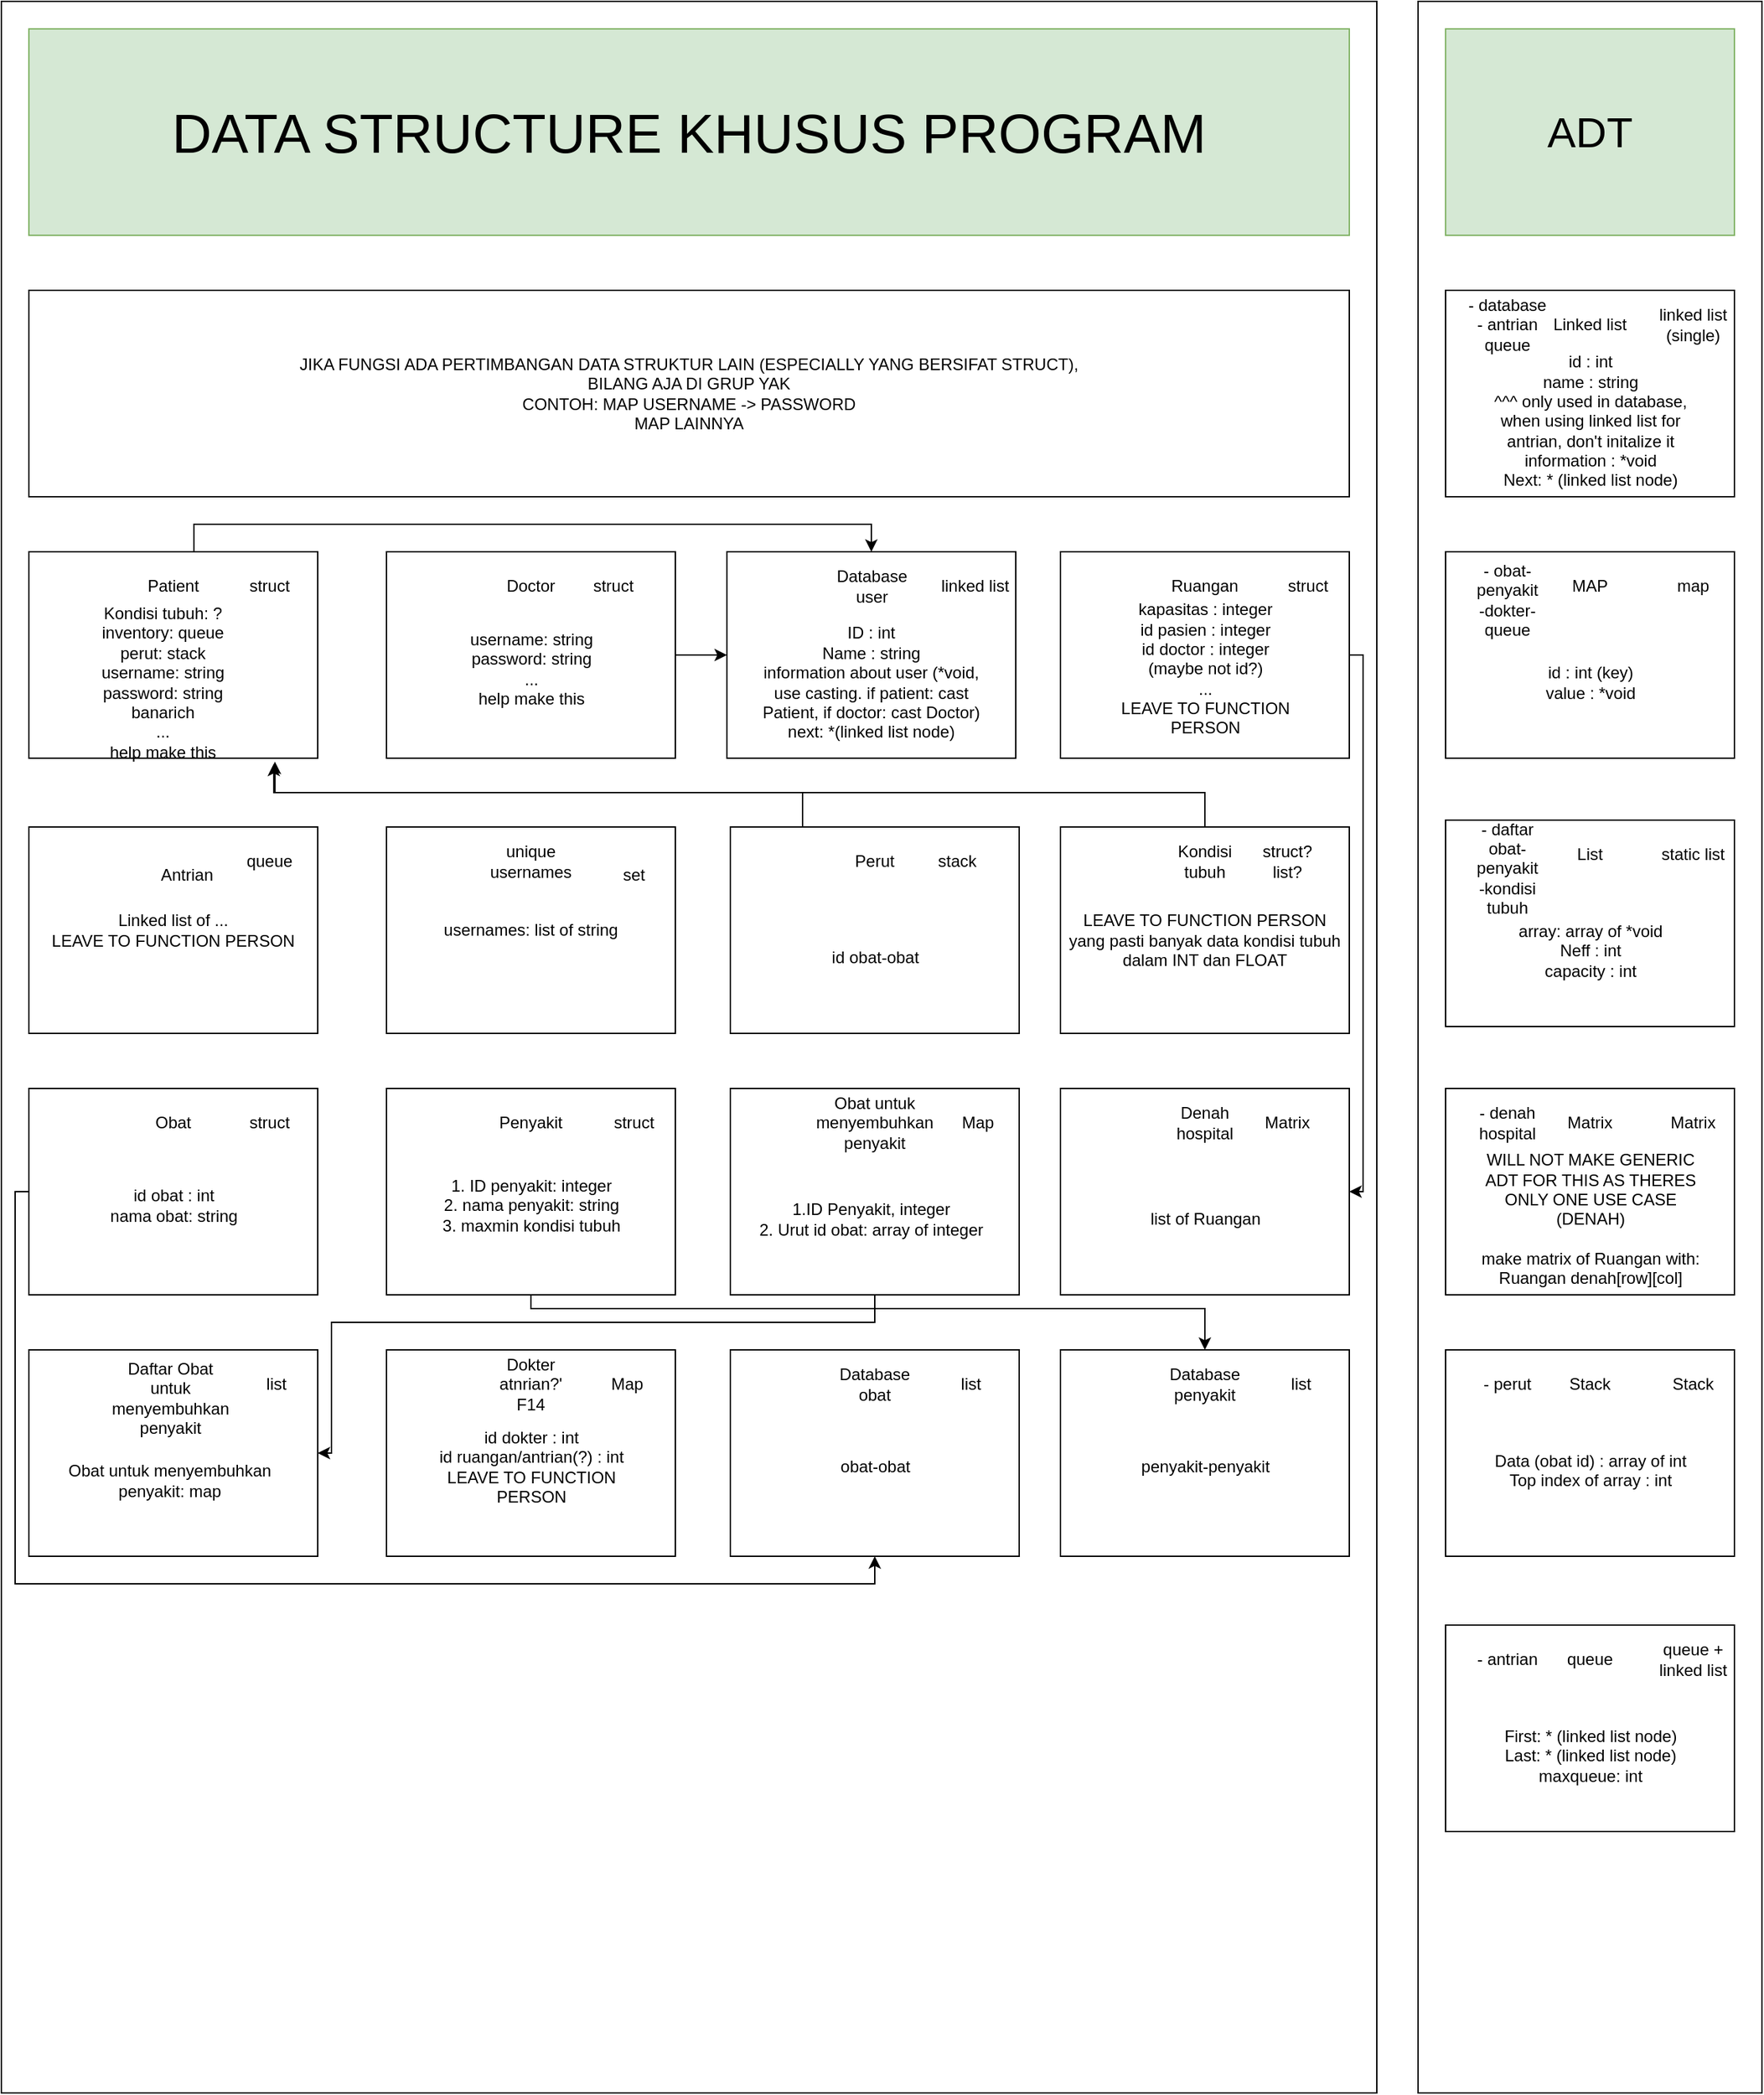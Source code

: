 <mxfile version="26.2.9">
  <diagram name="Page-1" id="8-VR7iJMcNqdX3meWGVy">
    <mxGraphModel dx="1547" dy="2556" grid="1" gridSize="10" guides="1" tooltips="1" connect="1" arrows="1" fold="1" page="1" pageScale="1" pageWidth="850" pageHeight="1100" math="0" shadow="0">
      <root>
        <mxCell id="0" />
        <mxCell id="1" parent="0" />
        <mxCell id="qRzVWy2TUR5vVs1TbLW0-101" value="" style="rounded=0;whiteSpace=wrap;html=1;fillColor=none;" vertex="1" parent="1">
          <mxGeometry x="80" y="-120" width="1000" height="1520" as="geometry" />
        </mxCell>
        <mxCell id="qRzVWy2TUR5vVs1TbLW0-126" style="edgeStyle=orthogonalEdgeStyle;rounded=0;orthogonalLoop=1;jettySize=auto;html=1;exitX=1;exitY=0.5;exitDx=0;exitDy=0;entryX=0;entryY=0.5;entryDx=0;entryDy=0;" edge="1" parent="1" source="qRzVWy2TUR5vVs1TbLW0-5" target="qRzVWy2TUR5vVs1TbLW0-29">
          <mxGeometry relative="1" as="geometry" />
        </mxCell>
        <mxCell id="qRzVWy2TUR5vVs1TbLW0-5" value="" style="rounded=0;whiteSpace=wrap;html=1;" vertex="1" parent="1">
          <mxGeometry x="360" y="280" width="210" height="150" as="geometry" />
        </mxCell>
        <mxCell id="qRzVWy2TUR5vVs1TbLW0-124" style="edgeStyle=orthogonalEdgeStyle;rounded=0;orthogonalLoop=1;jettySize=auto;html=1;exitX=1;exitY=0.5;exitDx=0;exitDy=0;entryX=0.5;entryY=0;entryDx=0;entryDy=0;" edge="1" parent="1" source="qRzVWy2TUR5vVs1TbLW0-2" target="qRzVWy2TUR5vVs1TbLW0-29">
          <mxGeometry relative="1" as="geometry">
            <Array as="points">
              <mxPoint x="220" y="355" />
              <mxPoint x="220" y="260" />
              <mxPoint x="713" y="260" />
            </Array>
          </mxGeometry>
        </mxCell>
        <mxCell id="qRzVWy2TUR5vVs1TbLW0-2" value="" style="rounded=0;whiteSpace=wrap;html=1;" vertex="1" parent="1">
          <mxGeometry x="100" y="280" width="210" height="150" as="geometry" />
        </mxCell>
        <mxCell id="qRzVWy2TUR5vVs1TbLW0-3" value="Patient" style="text;html=1;align=center;verticalAlign=middle;whiteSpace=wrap;rounded=0;" vertex="1" parent="1">
          <mxGeometry x="175" y="290" width="60" height="30" as="geometry" />
        </mxCell>
        <mxCell id="qRzVWy2TUR5vVs1TbLW0-4" value="Doctor" style="text;html=1;align=center;verticalAlign=middle;whiteSpace=wrap;rounded=0;" vertex="1" parent="1">
          <mxGeometry x="435" y="290" width="60" height="30" as="geometry" />
        </mxCell>
        <mxCell id="qRzVWy2TUR5vVs1TbLW0-127" style="edgeStyle=orthogonalEdgeStyle;rounded=0;orthogonalLoop=1;jettySize=auto;html=1;exitX=1;exitY=0.5;exitDx=0;exitDy=0;entryX=1;entryY=0.5;entryDx=0;entryDy=0;" edge="1" parent="1" source="qRzVWy2TUR5vVs1TbLW0-8" target="qRzVWy2TUR5vVs1TbLW0-27">
          <mxGeometry relative="1" as="geometry">
            <Array as="points">
              <mxPoint x="1070" y="355" />
              <mxPoint x="1070" y="745" />
            </Array>
          </mxGeometry>
        </mxCell>
        <mxCell id="qRzVWy2TUR5vVs1TbLW0-8" value="" style="rounded=0;whiteSpace=wrap;html=1;" vertex="1" parent="1">
          <mxGeometry x="850" y="280" width="210" height="150" as="geometry" />
        </mxCell>
        <mxCell id="qRzVWy2TUR5vVs1TbLW0-9" value="Ruangan" style="text;html=1;align=center;verticalAlign=middle;whiteSpace=wrap;rounded=0;" vertex="1" parent="1">
          <mxGeometry x="925" y="290" width="60" height="30" as="geometry" />
        </mxCell>
        <mxCell id="qRzVWy2TUR5vVs1TbLW0-10" value="&lt;div&gt;Linked list of ...&lt;/div&gt;&lt;div&gt;LEAVE TO FUNCTION PERSON&lt;/div&gt;" style="rounded=0;whiteSpace=wrap;html=1;" vertex="1" parent="1">
          <mxGeometry x="100" y="480" width="210" height="150" as="geometry" />
        </mxCell>
        <mxCell id="qRzVWy2TUR5vVs1TbLW0-11" value="&lt;div&gt;Kondisi tubuh: ?&lt;/div&gt;&lt;div&gt;inventory: queue&lt;/div&gt;&lt;div&gt;perut: stack&lt;/div&gt;&lt;div&gt;username: string&lt;/div&gt;&lt;div&gt;password: string&lt;/div&gt;&lt;div&gt;banarich&lt;/div&gt;&lt;div&gt;...&lt;/div&gt;&lt;div&gt;help make this&lt;/div&gt;" style="text;html=1;align=center;verticalAlign=middle;whiteSpace=wrap;rounded=0;" vertex="1" parent="1">
          <mxGeometry x="115" y="330" width="165" height="90" as="geometry" />
        </mxCell>
        <mxCell id="qRzVWy2TUR5vVs1TbLW0-13" value="usernames: list of string" style="rounded=0;whiteSpace=wrap;html=1;" vertex="1" parent="1">
          <mxGeometry x="360" y="480" width="210" height="150" as="geometry" />
        </mxCell>
        <mxCell id="qRzVWy2TUR5vVs1TbLW0-14" value="unique usernames" style="text;html=1;align=center;verticalAlign=middle;whiteSpace=wrap;rounded=0;" vertex="1" parent="1">
          <mxGeometry x="435" y="490" width="60" height="30" as="geometry" />
        </mxCell>
        <mxCell id="qRzVWy2TUR5vVs1TbLW0-15" value="" style="rounded=0;whiteSpace=wrap;html=1;" vertex="1" parent="1">
          <mxGeometry x="610" y="480" width="210" height="150" as="geometry" />
        </mxCell>
        <mxCell id="qRzVWy2TUR5vVs1TbLW0-16" value="Perut" style="text;html=1;align=center;verticalAlign=middle;whiteSpace=wrap;rounded=0;" vertex="1" parent="1">
          <mxGeometry x="685" y="490" width="60" height="30" as="geometry" />
        </mxCell>
        <mxCell id="qRzVWy2TUR5vVs1TbLW0-17" value="&lt;br&gt;&lt;div&gt;LEAVE TO FUNCTION PERSON&lt;/div&gt;&lt;div&gt;yang pasti banyak data kondisi tubuh dalam INT dan FLOAT&lt;/div&gt;" style="rounded=0;whiteSpace=wrap;html=1;" vertex="1" parent="1">
          <mxGeometry x="850" y="480" width="210" height="150" as="geometry" />
        </mxCell>
        <mxCell id="qRzVWy2TUR5vVs1TbLW0-18" value="Kondisi tubuh" style="text;html=1;align=center;verticalAlign=middle;whiteSpace=wrap;rounded=0;" vertex="1" parent="1">
          <mxGeometry x="925" y="490" width="60" height="30" as="geometry" />
        </mxCell>
        <mxCell id="qRzVWy2TUR5vVs1TbLW0-142" style="edgeStyle=orthogonalEdgeStyle;rounded=0;orthogonalLoop=1;jettySize=auto;html=1;exitX=0;exitY=0.5;exitDx=0;exitDy=0;entryX=0.5;entryY=1;entryDx=0;entryDy=0;" edge="1" parent="1" source="qRzVWy2TUR5vVs1TbLW0-21" target="qRzVWy2TUR5vVs1TbLW0-138">
          <mxGeometry relative="1" as="geometry">
            <Array as="points">
              <mxPoint x="90" y="745" />
              <mxPoint x="90" y="1030" />
              <mxPoint x="715" y="1030" />
            </Array>
          </mxGeometry>
        </mxCell>
        <mxCell id="qRzVWy2TUR5vVs1TbLW0-21" value="" style="rounded=0;whiteSpace=wrap;html=1;" vertex="1" parent="1">
          <mxGeometry x="100" y="670" width="210" height="150" as="geometry" />
        </mxCell>
        <mxCell id="qRzVWy2TUR5vVs1TbLW0-22" value="Obat" style="text;html=1;align=center;verticalAlign=middle;whiteSpace=wrap;rounded=0;" vertex="1" parent="1">
          <mxGeometry x="175" y="680" width="60" height="30" as="geometry" />
        </mxCell>
        <mxCell id="qRzVWy2TUR5vVs1TbLW0-147" style="edgeStyle=orthogonalEdgeStyle;rounded=0;orthogonalLoop=1;jettySize=auto;html=1;exitX=0.5;exitY=1;exitDx=0;exitDy=0;entryX=0.5;entryY=0;entryDx=0;entryDy=0;" edge="1" parent="1" source="qRzVWy2TUR5vVs1TbLW0-23" target="qRzVWy2TUR5vVs1TbLW0-143">
          <mxGeometry relative="1" as="geometry">
            <Array as="points">
              <mxPoint x="465" y="830" />
              <mxPoint x="955" y="830" />
            </Array>
          </mxGeometry>
        </mxCell>
        <mxCell id="qRzVWy2TUR5vVs1TbLW0-23" value="" style="rounded=0;whiteSpace=wrap;html=1;" vertex="1" parent="1">
          <mxGeometry x="360" y="670" width="210" height="150" as="geometry" />
        </mxCell>
        <mxCell id="qRzVWy2TUR5vVs1TbLW0-24" value="Penyakit" style="text;html=1;align=center;verticalAlign=middle;whiteSpace=wrap;rounded=0;" vertex="1" parent="1">
          <mxGeometry x="435" y="680" width="60" height="30" as="geometry" />
        </mxCell>
        <mxCell id="qRzVWy2TUR5vVs1TbLW0-129" style="edgeStyle=orthogonalEdgeStyle;rounded=0;orthogonalLoop=1;jettySize=auto;html=1;exitX=0.5;exitY=1;exitDx=0;exitDy=0;entryX=1;entryY=0.5;entryDx=0;entryDy=0;" edge="1" parent="1" source="qRzVWy2TUR5vVs1TbLW0-25" target="qRzVWy2TUR5vVs1TbLW0-35">
          <mxGeometry relative="1" as="geometry">
            <Array as="points">
              <mxPoint x="715" y="840" />
              <mxPoint x="320" y="840" />
              <mxPoint x="320" y="935" />
            </Array>
          </mxGeometry>
        </mxCell>
        <mxCell id="qRzVWy2TUR5vVs1TbLW0-25" value="" style="rounded=0;whiteSpace=wrap;html=1;" vertex="1" parent="1">
          <mxGeometry x="610" y="670" width="210" height="150" as="geometry" />
        </mxCell>
        <mxCell id="qRzVWy2TUR5vVs1TbLW0-26" value="Obat untuk menyembuhkan penyakit" style="text;html=1;align=center;verticalAlign=middle;whiteSpace=wrap;rounded=0;" vertex="1" parent="1">
          <mxGeometry x="685" y="680" width="60" height="30" as="geometry" />
        </mxCell>
        <mxCell id="qRzVWy2TUR5vVs1TbLW0-27" value="" style="rounded=0;whiteSpace=wrap;html=1;" vertex="1" parent="1">
          <mxGeometry x="850" y="670" width="210" height="150" as="geometry" />
        </mxCell>
        <mxCell id="qRzVWy2TUR5vVs1TbLW0-28" value="Denah hospital" style="text;html=1;align=center;verticalAlign=middle;whiteSpace=wrap;rounded=0;" vertex="1" parent="1">
          <mxGeometry x="925" y="680" width="60" height="30" as="geometry" />
        </mxCell>
        <mxCell id="qRzVWy2TUR5vVs1TbLW0-29" value="" style="rounded=0;whiteSpace=wrap;html=1;" vertex="1" parent="1">
          <mxGeometry x="607.5" y="280" width="210" height="150" as="geometry" />
        </mxCell>
        <mxCell id="qRzVWy2TUR5vVs1TbLW0-30" value="Database user" style="text;html=1;align=center;verticalAlign=middle;whiteSpace=wrap;rounded=0;" vertex="1" parent="1">
          <mxGeometry x="682.5" y="290" width="60" height="30" as="geometry" />
        </mxCell>
        <mxCell id="qRzVWy2TUR5vVs1TbLW0-31" value="Antrian" style="text;html=1;align=center;verticalAlign=middle;whiteSpace=wrap;rounded=0;" vertex="1" parent="1">
          <mxGeometry x="185" y="500" width="60" height="30" as="geometry" />
        </mxCell>
        <mxCell id="qRzVWy2TUR5vVs1TbLW0-32" value="list of Ruangan" style="text;html=1;align=center;verticalAlign=middle;whiteSpace=wrap;rounded=0;" vertex="1" parent="1">
          <mxGeometry x="872.5" y="720" width="165" height="90" as="geometry" />
        </mxCell>
        <mxCell id="qRzVWy2TUR5vVs1TbLW0-33" value="Matrix" style="text;html=1;align=center;verticalAlign=middle;whiteSpace=wrap;rounded=0;" vertex="1" parent="1">
          <mxGeometry x="985" y="680" width="60" height="30" as="geometry" />
        </mxCell>
        <mxCell id="qRzVWy2TUR5vVs1TbLW0-34" value="&lt;div&gt;1.ID Penyakit, integer&lt;/div&gt;&lt;div&gt;2. Urut id obat: array of integer&lt;/div&gt;" style="text;html=1;align=center;verticalAlign=middle;whiteSpace=wrap;rounded=0;" vertex="1" parent="1">
          <mxGeometry x="630" y="720" width="165" height="90" as="geometry" />
        </mxCell>
        <mxCell id="qRzVWy2TUR5vVs1TbLW0-35" value="" style="rounded=0;whiteSpace=wrap;html=1;" vertex="1" parent="1">
          <mxGeometry x="100" y="860" width="210" height="150" as="geometry" />
        </mxCell>
        <mxCell id="qRzVWy2TUR5vVs1TbLW0-36" value="Daftar Obat untuk menyembuhkan penyakit" style="text;html=1;align=center;verticalAlign=middle;whiteSpace=wrap;rounded=0;" vertex="1" parent="1">
          <mxGeometry x="172.5" y="880" width="60" height="30" as="geometry" />
        </mxCell>
        <mxCell id="qRzVWy2TUR5vVs1TbLW0-37" value="Obat untuk menyembuhkan penyakit: map" style="text;html=1;align=center;verticalAlign=middle;whiteSpace=wrap;rounded=0;" vertex="1" parent="1">
          <mxGeometry x="120" y="910" width="165" height="90" as="geometry" />
        </mxCell>
        <mxCell id="qRzVWy2TUR5vVs1TbLW0-38" value="Map" style="text;html=1;align=center;verticalAlign=middle;whiteSpace=wrap;rounded=0;" vertex="1" parent="1">
          <mxGeometry x="760" y="680" width="60" height="30" as="geometry" />
        </mxCell>
        <mxCell id="qRzVWy2TUR5vVs1TbLW0-39" value="list" style="text;html=1;align=center;verticalAlign=middle;whiteSpace=wrap;rounded=0;" vertex="1" parent="1">
          <mxGeometry x="250" y="870" width="60" height="30" as="geometry" />
        </mxCell>
        <mxCell id="qRzVWy2TUR5vVs1TbLW0-40" value="&lt;div&gt;ID : int&lt;/div&gt;&lt;div&gt;Name : string&lt;/div&gt;&lt;div&gt;information about user (*void, use casting. if patient: cast Patient, if doctor: cast Doctor)&lt;/div&gt;&lt;div&gt;next: *(linked list node)&lt;/div&gt;" style="text;html=1;align=center;verticalAlign=middle;whiteSpace=wrap;rounded=0;" vertex="1" parent="1">
          <mxGeometry x="630" y="330" width="165" height="90" as="geometry" />
        </mxCell>
        <mxCell id="qRzVWy2TUR5vVs1TbLW0-41" value="&lt;div&gt;1. ID penyakit: integer&lt;/div&gt;&lt;div&gt;2. nama penyakit: string&lt;/div&gt;&lt;div&gt;3. maxmin kondisi tubuh&lt;/div&gt;" style="text;html=1;align=center;verticalAlign=middle;whiteSpace=wrap;rounded=0;" vertex="1" parent="1">
          <mxGeometry x="382.5" y="710" width="165" height="90" as="geometry" />
        </mxCell>
        <mxCell id="qRzVWy2TUR5vVs1TbLW0-43" value="struct? list?" style="text;html=1;align=center;verticalAlign=middle;whiteSpace=wrap;rounded=0;" vertex="1" parent="1">
          <mxGeometry x="985" y="490" width="60" height="30" as="geometry" />
        </mxCell>
        <mxCell id="qRzVWy2TUR5vVs1TbLW0-45" value="id obat-obat" style="text;html=1;align=center;verticalAlign=middle;whiteSpace=wrap;rounded=0;" vertex="1" parent="1">
          <mxGeometry x="632.5" y="530" width="165" height="90" as="geometry" />
        </mxCell>
        <mxCell id="qRzVWy2TUR5vVs1TbLW0-46" value="stack" style="text;html=1;align=center;verticalAlign=middle;whiteSpace=wrap;rounded=0;" vertex="1" parent="1">
          <mxGeometry x="745" y="490" width="60" height="30" as="geometry" />
        </mxCell>
        <mxCell id="qRzVWy2TUR5vVs1TbLW0-48" value="linked list" style="text;html=1;align=center;verticalAlign=middle;whiteSpace=wrap;rounded=0;" vertex="1" parent="1">
          <mxGeometry x="757.5" y="290" width="60" height="30" as="geometry" />
        </mxCell>
        <mxCell id="qRzVWy2TUR5vVs1TbLW0-51" value="queue" style="text;html=1;align=center;verticalAlign=middle;whiteSpace=wrap;rounded=0;" vertex="1" parent="1">
          <mxGeometry x="245" y="490" width="60" height="30" as="geometry" />
        </mxCell>
        <mxCell id="qRzVWy2TUR5vVs1TbLW0-52" value="set" style="text;html=1;align=center;verticalAlign=middle;whiteSpace=wrap;rounded=0;" vertex="1" parent="1">
          <mxGeometry x="510" y="500" width="60" height="30" as="geometry" />
        </mxCell>
        <mxCell id="qRzVWy2TUR5vVs1TbLW0-53" value="&lt;div&gt;kapasitas : integer&lt;/div&gt;&lt;div&gt;id pasien : integer&lt;/div&gt;&lt;div&gt;id doctor : integer&lt;/div&gt;&lt;div&gt;(maybe not id?)&lt;/div&gt;&lt;div&gt;...&lt;/div&gt;&lt;div&gt;LEAVE TO FUNCTION PERSON&lt;/div&gt;" style="text;html=1;align=center;verticalAlign=middle;whiteSpace=wrap;rounded=0;" vertex="1" parent="1">
          <mxGeometry x="872.5" y="320" width="165" height="90" as="geometry" />
        </mxCell>
        <mxCell id="qRzVWy2TUR5vVs1TbLW0-54" value="" style="rounded=0;whiteSpace=wrap;html=1;" vertex="1" parent="1">
          <mxGeometry x="1130" y="90" width="210" height="150" as="geometry" />
        </mxCell>
        <mxCell id="qRzVWy2TUR5vVs1TbLW0-55" value="Linked list" style="text;html=1;align=center;verticalAlign=middle;whiteSpace=wrap;rounded=0;" vertex="1" parent="1">
          <mxGeometry x="1205" y="100" width="60" height="30" as="geometry" />
        </mxCell>
        <mxCell id="qRzVWy2TUR5vVs1TbLW0-56" value="&lt;div&gt;id : int&lt;/div&gt;&lt;div&gt;name : string&lt;/div&gt;&lt;div&gt;^^^ only used in database, when using linked list for antrian, don&#39;t initalize it&lt;/div&gt;&lt;div&gt;information : *void&lt;/div&gt;&lt;div&gt;Next: * (linked list node)&lt;/div&gt;" style="text;html=1;align=center;verticalAlign=middle;whiteSpace=wrap;rounded=0;" vertex="1" parent="1">
          <mxGeometry x="1152.5" y="140" width="165" height="90" as="geometry" />
        </mxCell>
        <mxCell id="qRzVWy2TUR5vVs1TbLW0-57" value="&lt;div&gt;linked list&lt;/div&gt;&lt;div&gt;(single)&lt;/div&gt;" style="text;html=1;align=center;verticalAlign=middle;whiteSpace=wrap;rounded=0;" vertex="1" parent="1">
          <mxGeometry x="1280" y="100" width="60" height="30" as="geometry" />
        </mxCell>
        <mxCell id="qRzVWy2TUR5vVs1TbLW0-58" value="" style="rounded=0;whiteSpace=wrap;html=1;" vertex="1" parent="1">
          <mxGeometry x="1130" y="1060" width="210" height="150" as="geometry" />
        </mxCell>
        <mxCell id="qRzVWy2TUR5vVs1TbLW0-59" value="queue" style="text;html=1;align=center;verticalAlign=middle;whiteSpace=wrap;rounded=0;" vertex="1" parent="1">
          <mxGeometry x="1205" y="1070" width="60" height="30" as="geometry" />
        </mxCell>
        <mxCell id="qRzVWy2TUR5vVs1TbLW0-60" value="&lt;div&gt;First: * (linked list node)&lt;/div&gt;&lt;div&gt;Last: * (linked list node)&lt;/div&gt;&lt;div&gt;maxqueue: int&lt;/div&gt;" style="text;html=1;align=center;verticalAlign=middle;whiteSpace=wrap;rounded=0;" vertex="1" parent="1">
          <mxGeometry x="1152.5" y="1110" width="165" height="90" as="geometry" />
        </mxCell>
        <mxCell id="qRzVWy2TUR5vVs1TbLW0-61" value="queue + linked list" style="text;html=1;align=center;verticalAlign=middle;whiteSpace=wrap;rounded=0;" vertex="1" parent="1">
          <mxGeometry x="1280" y="1070" width="60" height="30" as="geometry" />
        </mxCell>
        <mxCell id="qRzVWy2TUR5vVs1TbLW0-62" value="&lt;div&gt;- database&lt;/div&gt;&lt;div&gt;- antrian queue&lt;/div&gt;" style="text;html=1;align=center;verticalAlign=middle;whiteSpace=wrap;rounded=0;" vertex="1" parent="1">
          <mxGeometry x="1145" y="100" width="60" height="30" as="geometry" />
        </mxCell>
        <mxCell id="qRzVWy2TUR5vVs1TbLW0-63" value="- antrian" style="text;html=1;align=center;verticalAlign=middle;whiteSpace=wrap;rounded=0;" vertex="1" parent="1">
          <mxGeometry x="1145" y="1070" width="60" height="30" as="geometry" />
        </mxCell>
        <mxCell id="qRzVWy2TUR5vVs1TbLW0-64" value="struct" style="text;html=1;align=center;verticalAlign=middle;whiteSpace=wrap;rounded=0;" vertex="1" parent="1">
          <mxGeometry x="510" y="680" width="60" height="30" as="geometry" />
        </mxCell>
        <mxCell id="qRzVWy2TUR5vVs1TbLW0-65" value="struct" style="text;html=1;align=center;verticalAlign=middle;whiteSpace=wrap;rounded=0;" vertex="1" parent="1">
          <mxGeometry x="1000" y="290" width="60" height="30" as="geometry" />
        </mxCell>
        <mxCell id="qRzVWy2TUR5vVs1TbLW0-66" value="struct" style="text;html=1;align=center;verticalAlign=middle;whiteSpace=wrap;rounded=0;" vertex="1" parent="1">
          <mxGeometry x="245" y="290" width="60" height="30" as="geometry" />
        </mxCell>
        <mxCell id="qRzVWy2TUR5vVs1TbLW0-67" value="" style="rounded=0;whiteSpace=wrap;html=1;" vertex="1" parent="1">
          <mxGeometry x="1130" y="670" width="210" height="150" as="geometry" />
        </mxCell>
        <mxCell id="qRzVWy2TUR5vVs1TbLW0-68" value="Matrix" style="text;html=1;align=center;verticalAlign=middle;whiteSpace=wrap;rounded=0;" vertex="1" parent="1">
          <mxGeometry x="1205" y="680" width="60" height="30" as="geometry" />
        </mxCell>
        <mxCell id="qRzVWy2TUR5vVs1TbLW0-69" value="&lt;div&gt;WILL NOT MAKE GENERIC ADT FOR THIS AS THERES ONLY ONE USE CASE (DENAH)&lt;/div&gt;&lt;div&gt;&lt;br&gt;&lt;/div&gt;&lt;div&gt;make matrix of Ruangan with:&lt;br&gt;Ruangan denah[row][col]&lt;/div&gt;" style="text;html=1;align=center;verticalAlign=middle;whiteSpace=wrap;rounded=0;" vertex="1" parent="1">
          <mxGeometry x="1152.5" y="720" width="165" height="90" as="geometry" />
        </mxCell>
        <mxCell id="qRzVWy2TUR5vVs1TbLW0-70" value="Matrix" style="text;html=1;align=center;verticalAlign=middle;whiteSpace=wrap;rounded=0;" vertex="1" parent="1">
          <mxGeometry x="1280" y="680" width="60" height="30" as="geometry" />
        </mxCell>
        <mxCell id="qRzVWy2TUR5vVs1TbLW0-71" value="- denah hospital" style="text;html=1;align=center;verticalAlign=middle;whiteSpace=wrap;rounded=0;" vertex="1" parent="1">
          <mxGeometry x="1145" y="680" width="60" height="30" as="geometry" />
        </mxCell>
        <mxCell id="qRzVWy2TUR5vVs1TbLW0-72" value="" style="rounded=0;whiteSpace=wrap;html=1;" vertex="1" parent="1">
          <mxGeometry x="1130" y="860" width="210" height="150" as="geometry" />
        </mxCell>
        <mxCell id="qRzVWy2TUR5vVs1TbLW0-73" value="Stack" style="text;html=1;align=center;verticalAlign=middle;whiteSpace=wrap;rounded=0;" vertex="1" parent="1">
          <mxGeometry x="1205" y="870" width="60" height="30" as="geometry" />
        </mxCell>
        <mxCell id="qRzVWy2TUR5vVs1TbLW0-74" value="&lt;div&gt;Data (obat id) : array of int&lt;/div&gt;&lt;div&gt;Top index of array : int&lt;/div&gt;&lt;div&gt;&lt;br&gt;&lt;/div&gt;" style="text;html=1;align=center;verticalAlign=middle;whiteSpace=wrap;rounded=0;" vertex="1" parent="1">
          <mxGeometry x="1152.5" y="910" width="165" height="90" as="geometry" />
        </mxCell>
        <mxCell id="qRzVWy2TUR5vVs1TbLW0-75" value="Stack" style="text;html=1;align=center;verticalAlign=middle;whiteSpace=wrap;rounded=0;" vertex="1" parent="1">
          <mxGeometry x="1280" y="870" width="60" height="30" as="geometry" />
        </mxCell>
        <mxCell id="qRzVWy2TUR5vVs1TbLW0-76" value="- perut" style="text;html=1;align=center;verticalAlign=middle;whiteSpace=wrap;rounded=0;" vertex="1" parent="1">
          <mxGeometry x="1145" y="870" width="60" height="30" as="geometry" />
        </mxCell>
        <mxCell id="qRzVWy2TUR5vVs1TbLW0-77" value="&lt;div&gt;id obat : int&lt;/div&gt;&lt;div&gt;nama obat: string&lt;/div&gt;" style="text;html=1;align=center;verticalAlign=middle;whiteSpace=wrap;rounded=0;" vertex="1" parent="1">
          <mxGeometry x="122.5" y="710" width="165" height="90" as="geometry" />
        </mxCell>
        <mxCell id="qRzVWy2TUR5vVs1TbLW0-78" value="struct" style="text;html=1;align=center;verticalAlign=middle;whiteSpace=wrap;rounded=0;" vertex="1" parent="1">
          <mxGeometry x="245" y="680" width="60" height="30" as="geometry" />
        </mxCell>
        <mxCell id="qRzVWy2TUR5vVs1TbLW0-79" value="struct" style="text;html=1;align=center;verticalAlign=middle;whiteSpace=wrap;rounded=0;" vertex="1" parent="1">
          <mxGeometry x="495" y="290" width="60" height="30" as="geometry" />
        </mxCell>
        <mxCell id="qRzVWy2TUR5vVs1TbLW0-80" value="&lt;div&gt;username: string&lt;/div&gt;&lt;div&gt;password: string&lt;/div&gt;&lt;div&gt;...&lt;/div&gt;&lt;div&gt;help make this&lt;/div&gt;" style="text;html=1;align=center;verticalAlign=middle;whiteSpace=wrap;rounded=0;" vertex="1" parent="1">
          <mxGeometry x="382.5" y="320" width="165" height="90" as="geometry" />
        </mxCell>
        <mxCell id="qRzVWy2TUR5vVs1TbLW0-81" value="" style="rounded=0;whiteSpace=wrap;html=1;" vertex="1" parent="1">
          <mxGeometry x="1130" y="280" width="210" height="150" as="geometry" />
        </mxCell>
        <mxCell id="qRzVWy2TUR5vVs1TbLW0-82" value="MAP" style="text;html=1;align=center;verticalAlign=middle;whiteSpace=wrap;rounded=0;" vertex="1" parent="1">
          <mxGeometry x="1205" y="290" width="60" height="30" as="geometry" />
        </mxCell>
        <mxCell id="qRzVWy2TUR5vVs1TbLW0-83" value="&lt;div&gt;id : int (key)&lt;/div&gt;&lt;div&gt;value : *void&lt;/div&gt;" style="text;html=1;align=center;verticalAlign=middle;whiteSpace=wrap;rounded=0;" vertex="1" parent="1">
          <mxGeometry x="1152.5" y="330" width="165" height="90" as="geometry" />
        </mxCell>
        <mxCell id="qRzVWy2TUR5vVs1TbLW0-84" value="map" style="text;html=1;align=center;verticalAlign=middle;whiteSpace=wrap;rounded=0;" vertex="1" parent="1">
          <mxGeometry x="1280" y="290" width="60" height="30" as="geometry" />
        </mxCell>
        <mxCell id="qRzVWy2TUR5vVs1TbLW0-85" value="&lt;div&gt;- obat-penyakit&lt;/div&gt;&lt;div&gt;-dokter-queue&lt;/div&gt;" style="text;html=1;align=center;verticalAlign=middle;whiteSpace=wrap;rounded=0;" vertex="1" parent="1">
          <mxGeometry x="1145" y="300" width="60" height="30" as="geometry" />
        </mxCell>
        <mxCell id="qRzVWy2TUR5vVs1TbLW0-86" value="" style="rounded=0;whiteSpace=wrap;html=1;" vertex="1" parent="1">
          <mxGeometry x="1130" y="475" width="210" height="150" as="geometry" />
        </mxCell>
        <mxCell id="qRzVWy2TUR5vVs1TbLW0-87" value="List" style="text;html=1;align=center;verticalAlign=middle;whiteSpace=wrap;rounded=0;" vertex="1" parent="1">
          <mxGeometry x="1205" y="485" width="60" height="30" as="geometry" />
        </mxCell>
        <mxCell id="qRzVWy2TUR5vVs1TbLW0-88" value="&lt;div&gt;array: array of *void&lt;/div&gt;&lt;div&gt;Neff : int&lt;/div&gt;&lt;div&gt;capacity : int&lt;/div&gt;" style="text;html=1;align=center;verticalAlign=middle;whiteSpace=wrap;rounded=0;" vertex="1" parent="1">
          <mxGeometry x="1152.5" y="525" width="165" height="90" as="geometry" />
        </mxCell>
        <mxCell id="qRzVWy2TUR5vVs1TbLW0-89" value="static list" style="text;html=1;align=center;verticalAlign=middle;whiteSpace=wrap;rounded=0;" vertex="1" parent="1">
          <mxGeometry x="1280" y="485" width="60" height="30" as="geometry" />
        </mxCell>
        <mxCell id="qRzVWy2TUR5vVs1TbLW0-90" value="&lt;div&gt;- daftar obat-penyakit&lt;/div&gt;&lt;div&gt;-kondisi tubuh&lt;/div&gt;" style="text;html=1;align=center;verticalAlign=middle;whiteSpace=wrap;rounded=0;" vertex="1" parent="1">
          <mxGeometry x="1145" y="495" width="60" height="30" as="geometry" />
        </mxCell>
        <mxCell id="qRzVWy2TUR5vVs1TbLW0-92" value="&lt;div&gt;JIKA FUNGSI ADA PERTIMBANGAN DATA STRUKTUR LAIN (ESPECIALLY YANG BERSIFAT STRUCT),&lt;/div&gt;&lt;div&gt;BILANG AJA DI GRUP YAK&lt;/div&gt;&lt;div&gt;CONTOH: MAP USERNAME -&amp;gt; PASSWORD&lt;/div&gt;&lt;div&gt;MAP LAINNYA&lt;/div&gt;" style="rounded=0;whiteSpace=wrap;html=1;" vertex="1" parent="1">
          <mxGeometry x="100" y="90" width="960" height="150" as="geometry" />
        </mxCell>
        <mxCell id="qRzVWy2TUR5vVs1TbLW0-93" value="DATA STRUCTURE KHUSUS PROGRAM" style="rounded=0;whiteSpace=wrap;html=1;fillColor=#d5e8d4;strokeColor=#82b366;fontSize=40;" vertex="1" parent="1">
          <mxGeometry x="100" y="-100" width="960" height="150" as="geometry" />
        </mxCell>
        <mxCell id="qRzVWy2TUR5vVs1TbLW0-95" value="ADT" style="rounded=0;whiteSpace=wrap;html=1;labelBackgroundColor=none;fillColor=#d5e8d4;strokeColor=#82b366;fontSize=31;" vertex="1" parent="1">
          <mxGeometry x="1130" y="-100" width="210" height="150" as="geometry" />
        </mxCell>
        <mxCell id="qRzVWy2TUR5vVs1TbLW0-105" value="" style="rounded=0;whiteSpace=wrap;html=1;fillColor=none;" vertex="1" parent="1">
          <mxGeometry x="1110" y="-120" width="250" height="1520" as="geometry" />
        </mxCell>
        <mxCell id="qRzVWy2TUR5vVs1TbLW0-128" style="edgeStyle=orthogonalEdgeStyle;rounded=0;orthogonalLoop=1;jettySize=auto;html=1;exitX=0.25;exitY=0;exitDx=0;exitDy=0;entryX=0.848;entryY=1.027;entryDx=0;entryDy=0;entryPerimeter=0;" edge="1" parent="1" source="qRzVWy2TUR5vVs1TbLW0-15" target="qRzVWy2TUR5vVs1TbLW0-2">
          <mxGeometry relative="1" as="geometry" />
        </mxCell>
        <mxCell id="qRzVWy2TUR5vVs1TbLW0-130" value="" style="rounded=0;whiteSpace=wrap;html=1;" vertex="1" parent="1">
          <mxGeometry x="360" y="860" width="210" height="150" as="geometry" />
        </mxCell>
        <mxCell id="qRzVWy2TUR5vVs1TbLW0-131" value="&lt;div&gt;Dokter atnrian?&#39;&lt;/div&gt;&lt;div&gt;F14&lt;/div&gt;" style="text;html=1;align=center;verticalAlign=middle;whiteSpace=wrap;rounded=0;" vertex="1" parent="1">
          <mxGeometry x="435" y="870" width="60" height="30" as="geometry" />
        </mxCell>
        <mxCell id="qRzVWy2TUR5vVs1TbLW0-132" value="Map" style="text;html=1;align=center;verticalAlign=middle;whiteSpace=wrap;rounded=0;" vertex="1" parent="1">
          <mxGeometry x="505" y="870" width="60" height="30" as="geometry" />
        </mxCell>
        <mxCell id="qRzVWy2TUR5vVs1TbLW0-133" value="&lt;div&gt;id dokter : int&lt;/div&gt;&lt;div&gt;id ruangan/antrian(?) : int&lt;/div&gt;&lt;div&gt;LEAVE TO FUNCTION PERSON&lt;/div&gt;" style="text;html=1;align=center;verticalAlign=middle;whiteSpace=wrap;rounded=0;" vertex="1" parent="1">
          <mxGeometry x="382.5" y="900" width="165" height="90" as="geometry" />
        </mxCell>
        <mxCell id="qRzVWy2TUR5vVs1TbLW0-138" value="" style="rounded=0;whiteSpace=wrap;html=1;" vertex="1" parent="1">
          <mxGeometry x="610" y="860" width="210" height="150" as="geometry" />
        </mxCell>
        <mxCell id="qRzVWy2TUR5vVs1TbLW0-139" value="Database obat" style="text;html=1;align=center;verticalAlign=middle;whiteSpace=wrap;rounded=0;" vertex="1" parent="1">
          <mxGeometry x="685" y="870" width="60" height="30" as="geometry" />
        </mxCell>
        <mxCell id="qRzVWy2TUR5vVs1TbLW0-140" value="list" style="text;html=1;align=center;verticalAlign=middle;whiteSpace=wrap;rounded=0;" vertex="1" parent="1">
          <mxGeometry x="755" y="870" width="60" height="30" as="geometry" />
        </mxCell>
        <mxCell id="qRzVWy2TUR5vVs1TbLW0-141" value="obat-obat" style="text;html=1;align=center;verticalAlign=middle;whiteSpace=wrap;rounded=0;" vertex="1" parent="1">
          <mxGeometry x="632.5" y="900" width="165" height="90" as="geometry" />
        </mxCell>
        <mxCell id="qRzVWy2TUR5vVs1TbLW0-143" value="" style="rounded=0;whiteSpace=wrap;html=1;" vertex="1" parent="1">
          <mxGeometry x="850" y="860" width="210" height="150" as="geometry" />
        </mxCell>
        <mxCell id="qRzVWy2TUR5vVs1TbLW0-144" value="Database penyakit" style="text;html=1;align=center;verticalAlign=middle;whiteSpace=wrap;rounded=0;" vertex="1" parent="1">
          <mxGeometry x="925" y="870" width="60" height="30" as="geometry" />
        </mxCell>
        <mxCell id="qRzVWy2TUR5vVs1TbLW0-145" value="list" style="text;html=1;align=center;verticalAlign=middle;whiteSpace=wrap;rounded=0;" vertex="1" parent="1">
          <mxGeometry x="995" y="870" width="60" height="30" as="geometry" />
        </mxCell>
        <mxCell id="qRzVWy2TUR5vVs1TbLW0-146" value="penyakit-penyakit" style="text;html=1;align=center;verticalAlign=middle;whiteSpace=wrap;rounded=0;" vertex="1" parent="1">
          <mxGeometry x="872.5" y="900" width="165" height="90" as="geometry" />
        </mxCell>
        <mxCell id="qRzVWy2TUR5vVs1TbLW0-149" style="edgeStyle=orthogonalEdgeStyle;rounded=0;orthogonalLoop=1;jettySize=auto;html=1;exitX=0.5;exitY=0;exitDx=0;exitDy=0;entryX=0.852;entryY=1.017;entryDx=0;entryDy=0;entryPerimeter=0;" edge="1" parent="1" source="qRzVWy2TUR5vVs1TbLW0-17" target="qRzVWy2TUR5vVs1TbLW0-2">
          <mxGeometry relative="1" as="geometry" />
        </mxCell>
      </root>
    </mxGraphModel>
  </diagram>
</mxfile>
